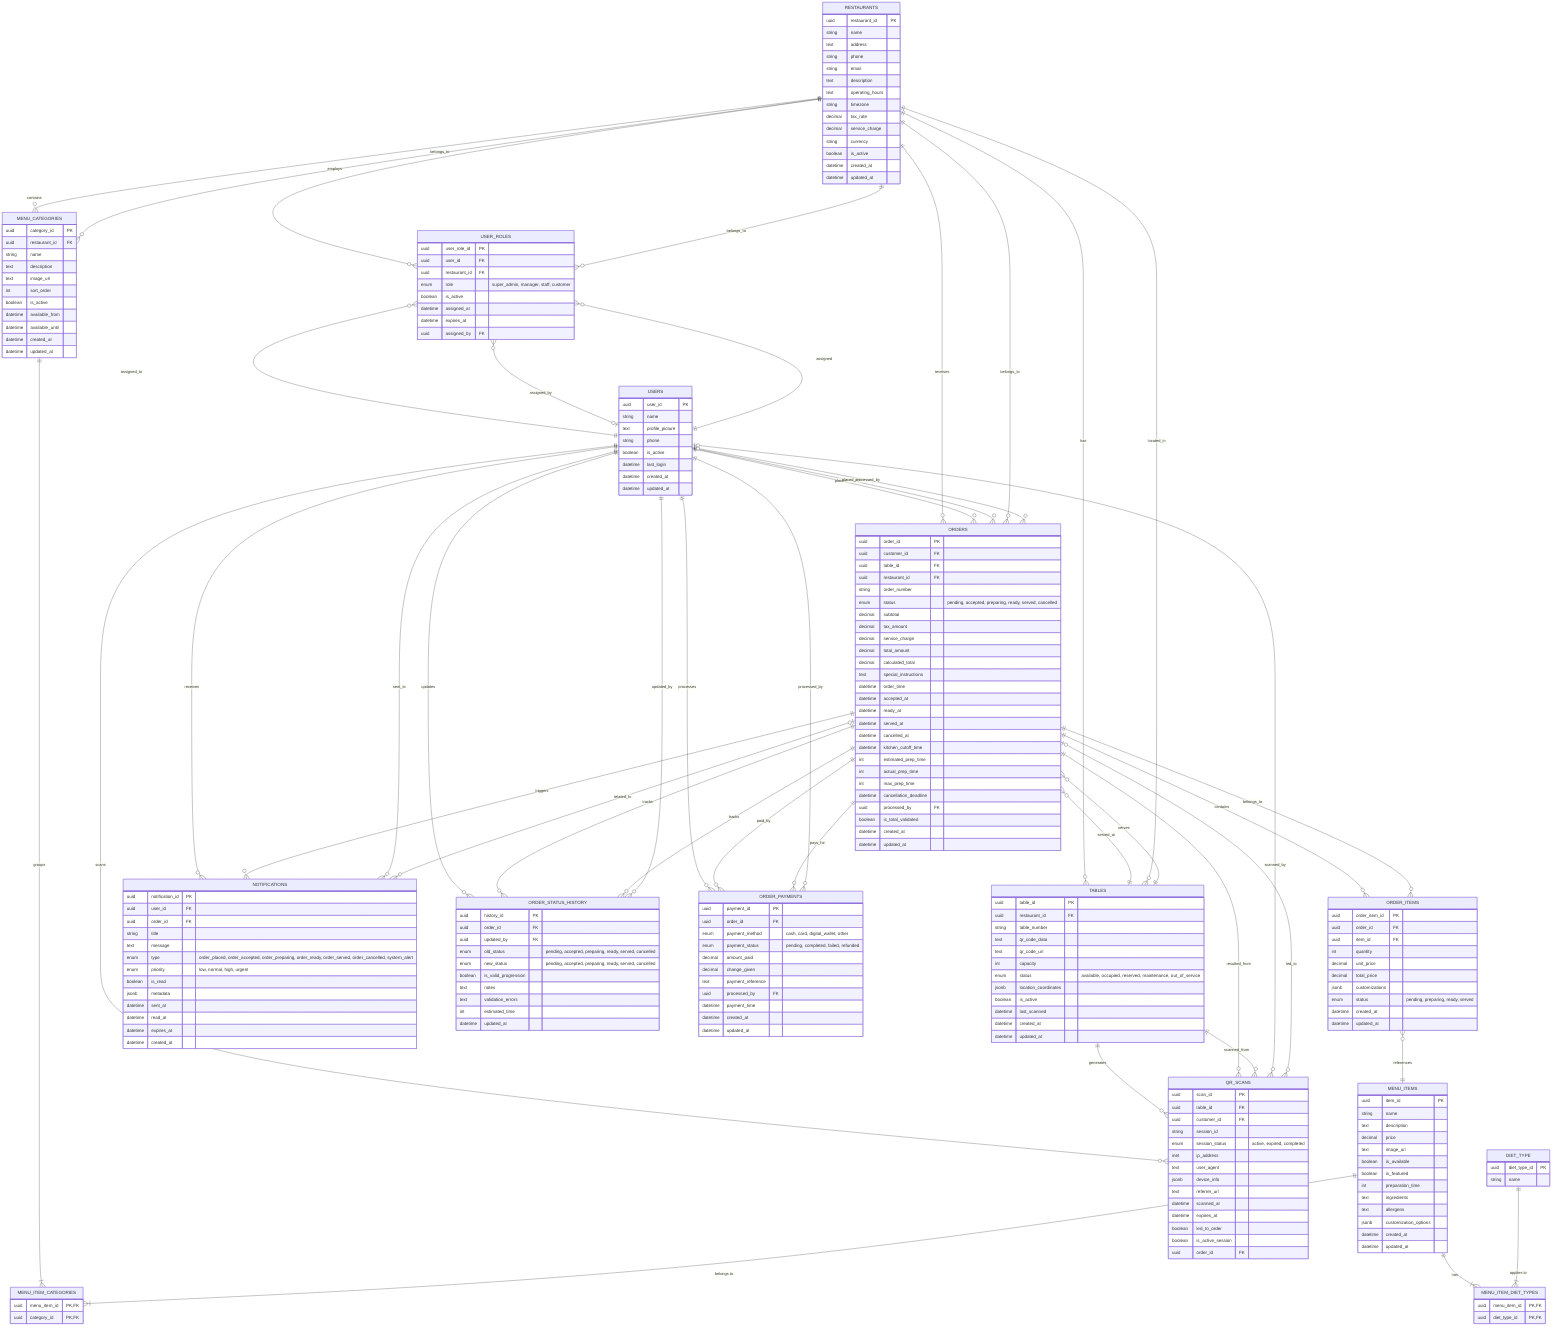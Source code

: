 erDiagram
    RESTAURANTS {
        uuid restaurant_id PK
        string name
        text address
        string phone
        string email
        text description
        text operating_hours
        string timezone
        decimal tax_rate
        decimal service_charge
        string currency
        boolean is_active
        datetime created_at
        datetime updated_at
    }

    USERS {
        uuid user_id PK
        string name
        text profile_picture
        string phone
        boolean is_active
        datetime last_login
        datetime created_at
        datetime updated_at
    }

    USER_ROLES {
        uuid user_role_id PK
        uuid user_id FK
        uuid restaurant_id FK
        enum role "super_admin, manager, staff, customer"
        boolean is_active
        datetime assigned_at
        datetime expires_at
        uuid assigned_by FK
    }

    TABLES {
        uuid table_id PK
        uuid restaurant_id FK
        string table_number
        text qr_code_data
        text qr_code_url
        int capacity
        enum status "available, occupied, reserved, maintenance, out_of_service"
        jsonb location_coordinates
        boolean is_active
        datetime last_scanned
        datetime created_at
        datetime updated_at
    }

    MENU_CATEGORIES {
        uuid category_id PK
        uuid restaurant_id FK
        string name
        text description
        text image_url
        int sort_order
        boolean is_active
        datetime available_from
        datetime available_until
        datetime created_at
        datetime updated_at
    }

    MENU_ITEMS {
        uuid item_id PK
        string name
        text description
        decimal price
        text image_url
        boolean is_available
        boolean is_featured
        int preparation_time
        text ingredients
        text allergens
        jsonb customization_options
        datetime created_at
        datetime updated_at
    }

    MENU_ITEM_CATEGORIES {
        uuid menu_item_id PK, FK
        uuid category_id PK, FK
    }

    ORDERS {
        uuid order_id PK
        uuid customer_id FK
        uuid table_id FK
        uuid restaurant_id FK
        string order_number
        enum status "pending, accepted, preparing, ready, served, cancelled"
        decimal subtotal
        decimal tax_amount
        decimal service_charge
        decimal total_amount
        decimal calculated_total
        text special_instructions
        datetime order_time
        datetime accepted_at
        datetime ready_at
        datetime served_at
        datetime cancelled_at
        datetime kitchen_cutoff_time
        int estimated_prep_time
        int actual_prep_time
        int max_prep_time
        datetime cancellation_deadline
        uuid processed_by FK
        boolean is_total_validated
        datetime created_at
        datetime updated_at
    }

    ORDER_ITEMS {
        uuid order_item_id PK
        uuid order_id FK
        uuid item_id FK
        int quantity
        decimal unit_price
        decimal total_price
        jsonb customizations
        enum status "pending, preparing, ready, served"
        datetime created_at
        datetime updated_at
    }

    NOTIFICATIONS {
        uuid notification_id PK
        uuid user_id FK
        uuid order_id FK
        string title
        text message
        enum type "order_placed, order_accepted, order_preparing, order_ready, order_served, order_cancelled, system_alert"
        enum priority "low, normal, high, urgent"
        boolean is_read
        jsonb metadata
        datetime sent_at
        datetime read_at
        datetime expires_at
        datetime created_at
    }

    QR_SCANS {
        uuid scan_id PK
        uuid table_id FK
        uuid customer_id FK
        string session_id
        enum session_status "active, expired, completed"
        inet ip_address
        text user_agent
        jsonb device_info
        text referrer_url
        datetime scanned_at
        datetime expires_at
        boolean led_to_order
        boolean is_active_session
        uuid order_id FK
    }

    ORDER_STATUS_HISTORY {
        uuid history_id PK
        uuid order_id FK
        uuid updated_by FK
        enum old_status "pending, accepted, preparing, ready, served, cancelled"
        enum new_status "pending, accepted, preparing, ready, served, cancelled"
        boolean is_valid_progression
        text notes
        text validation_errors
        int estimated_time
        datetime updated_at
    }

    ORDER_PAYMENTS {
        uuid payment_id PK
        uuid order_id FK
        enum payment_method "cash, card, digital_wallet, other"
        enum payment_status "pending, completed, failed, refunded"
        decimal amount_paid
        decimal change_given
        text payment_reference
        uuid processed_by FK
        datetime payment_time
        datetime created_at
        datetime updated_at
    }

    DIET_TYPE {
        uuid diet_type_id PK
        string name
    }

    MENU_ITEM_DIET_TYPES {
        uuid menu_item_id PK, FK
        uuid diet_type_id PK, FK
    }

    RESTAURANTS ||--o{ USER_ROLES : "employs"
    RESTAURANTS ||--o{ TABLES : "has"
    RESTAURANTS ||--o{ MENU_CATEGORIES : "contains"
    RESTAURANTS ||--o{ ORDERS : "receives"
    USERS ||--o{ USER_ROLES : "assigned"
    USERS ||--o{ ORDERS : "places"
    USERS ||--o{ NOTIFICATIONS : "receives"
    USERS ||--o{ ORDER_STATUS_HISTORY : "updates"
    USERS ||--o{ QR_SCANS : "scans"
    USERS ||--o{ ORDER_PAYMENTS : "processes"
    USER_ROLES }o--|| RESTAURANTS : "belongs_to"
    USER_ROLES }o--|| USERS : "assigned_to"
    USER_ROLES }o--o| USERS : "assigned_by"
    TABLES }o--|| RESTAURANTS : "located_in"
    TABLES ||--o{ ORDERS : "serves"
    TABLES ||--o{ QR_SCANS : "generates"
    MENU_CATEGORIES }o--|| RESTAURANTS : "belongs_to"
    MENU_CATEGORIES ||--|{ MENU_ITEM_CATEGORIES : "groups"
    MENU_ITEMS ||--|{ MENU_ITEM_CATEGORIES : "belongs to"
    ORDERS }o--|| USERS : "placed_by"
    ORDERS }o--|| TABLES : "served_at"
    ORDERS }o--|| RESTAURANTS : "belongs_to"
    ORDERS }o--o| USERS : "processed_by"
    ORDERS ||--o{ ORDER_ITEMS : "contains"
    ORDERS ||--o{ NOTIFICATIONS : "triggers"
    ORDERS ||--o{ ORDER_STATUS_HISTORY : "tracks"
    ORDERS ||--o{ ORDER_PAYMENTS : "paid_by"
    ORDERS ||--o{ QR_SCANS : "resulted_from"
    ORDER_ITEMS }o--|| ORDERS : "belongs_to"
    ORDER_ITEMS }o--|| MENU_ITEMS : "references"
    NOTIFICATIONS }o--|| USERS : "sent_to"
    NOTIFICATIONS }o--o| ORDERS : "related_to"
    QR_SCANS }o--|| TABLES : "scanned_from"
    QR_SCANS }o--o| USERS : "scanned_by"
    QR_SCANS }o--o| ORDERS : "led_to"
    ORDER_STATUS_HISTORY }o--|| ORDERS : "tracks"
    ORDER_STATUS_HISTORY }o--|| USERS : "updated_by"
    ORDER_PAYMENTS }o--|| ORDERS : "pays_for"
    ORDER_PAYMENTS }o--|| USERS : "processed_by"
    MENU_ITEMS ||--|{ MENU_ITEM_DIET_TYPES : "has"
    DIET_TYPE ||--|{ MENU_ITEM_DIET_TYPES : "applies to"